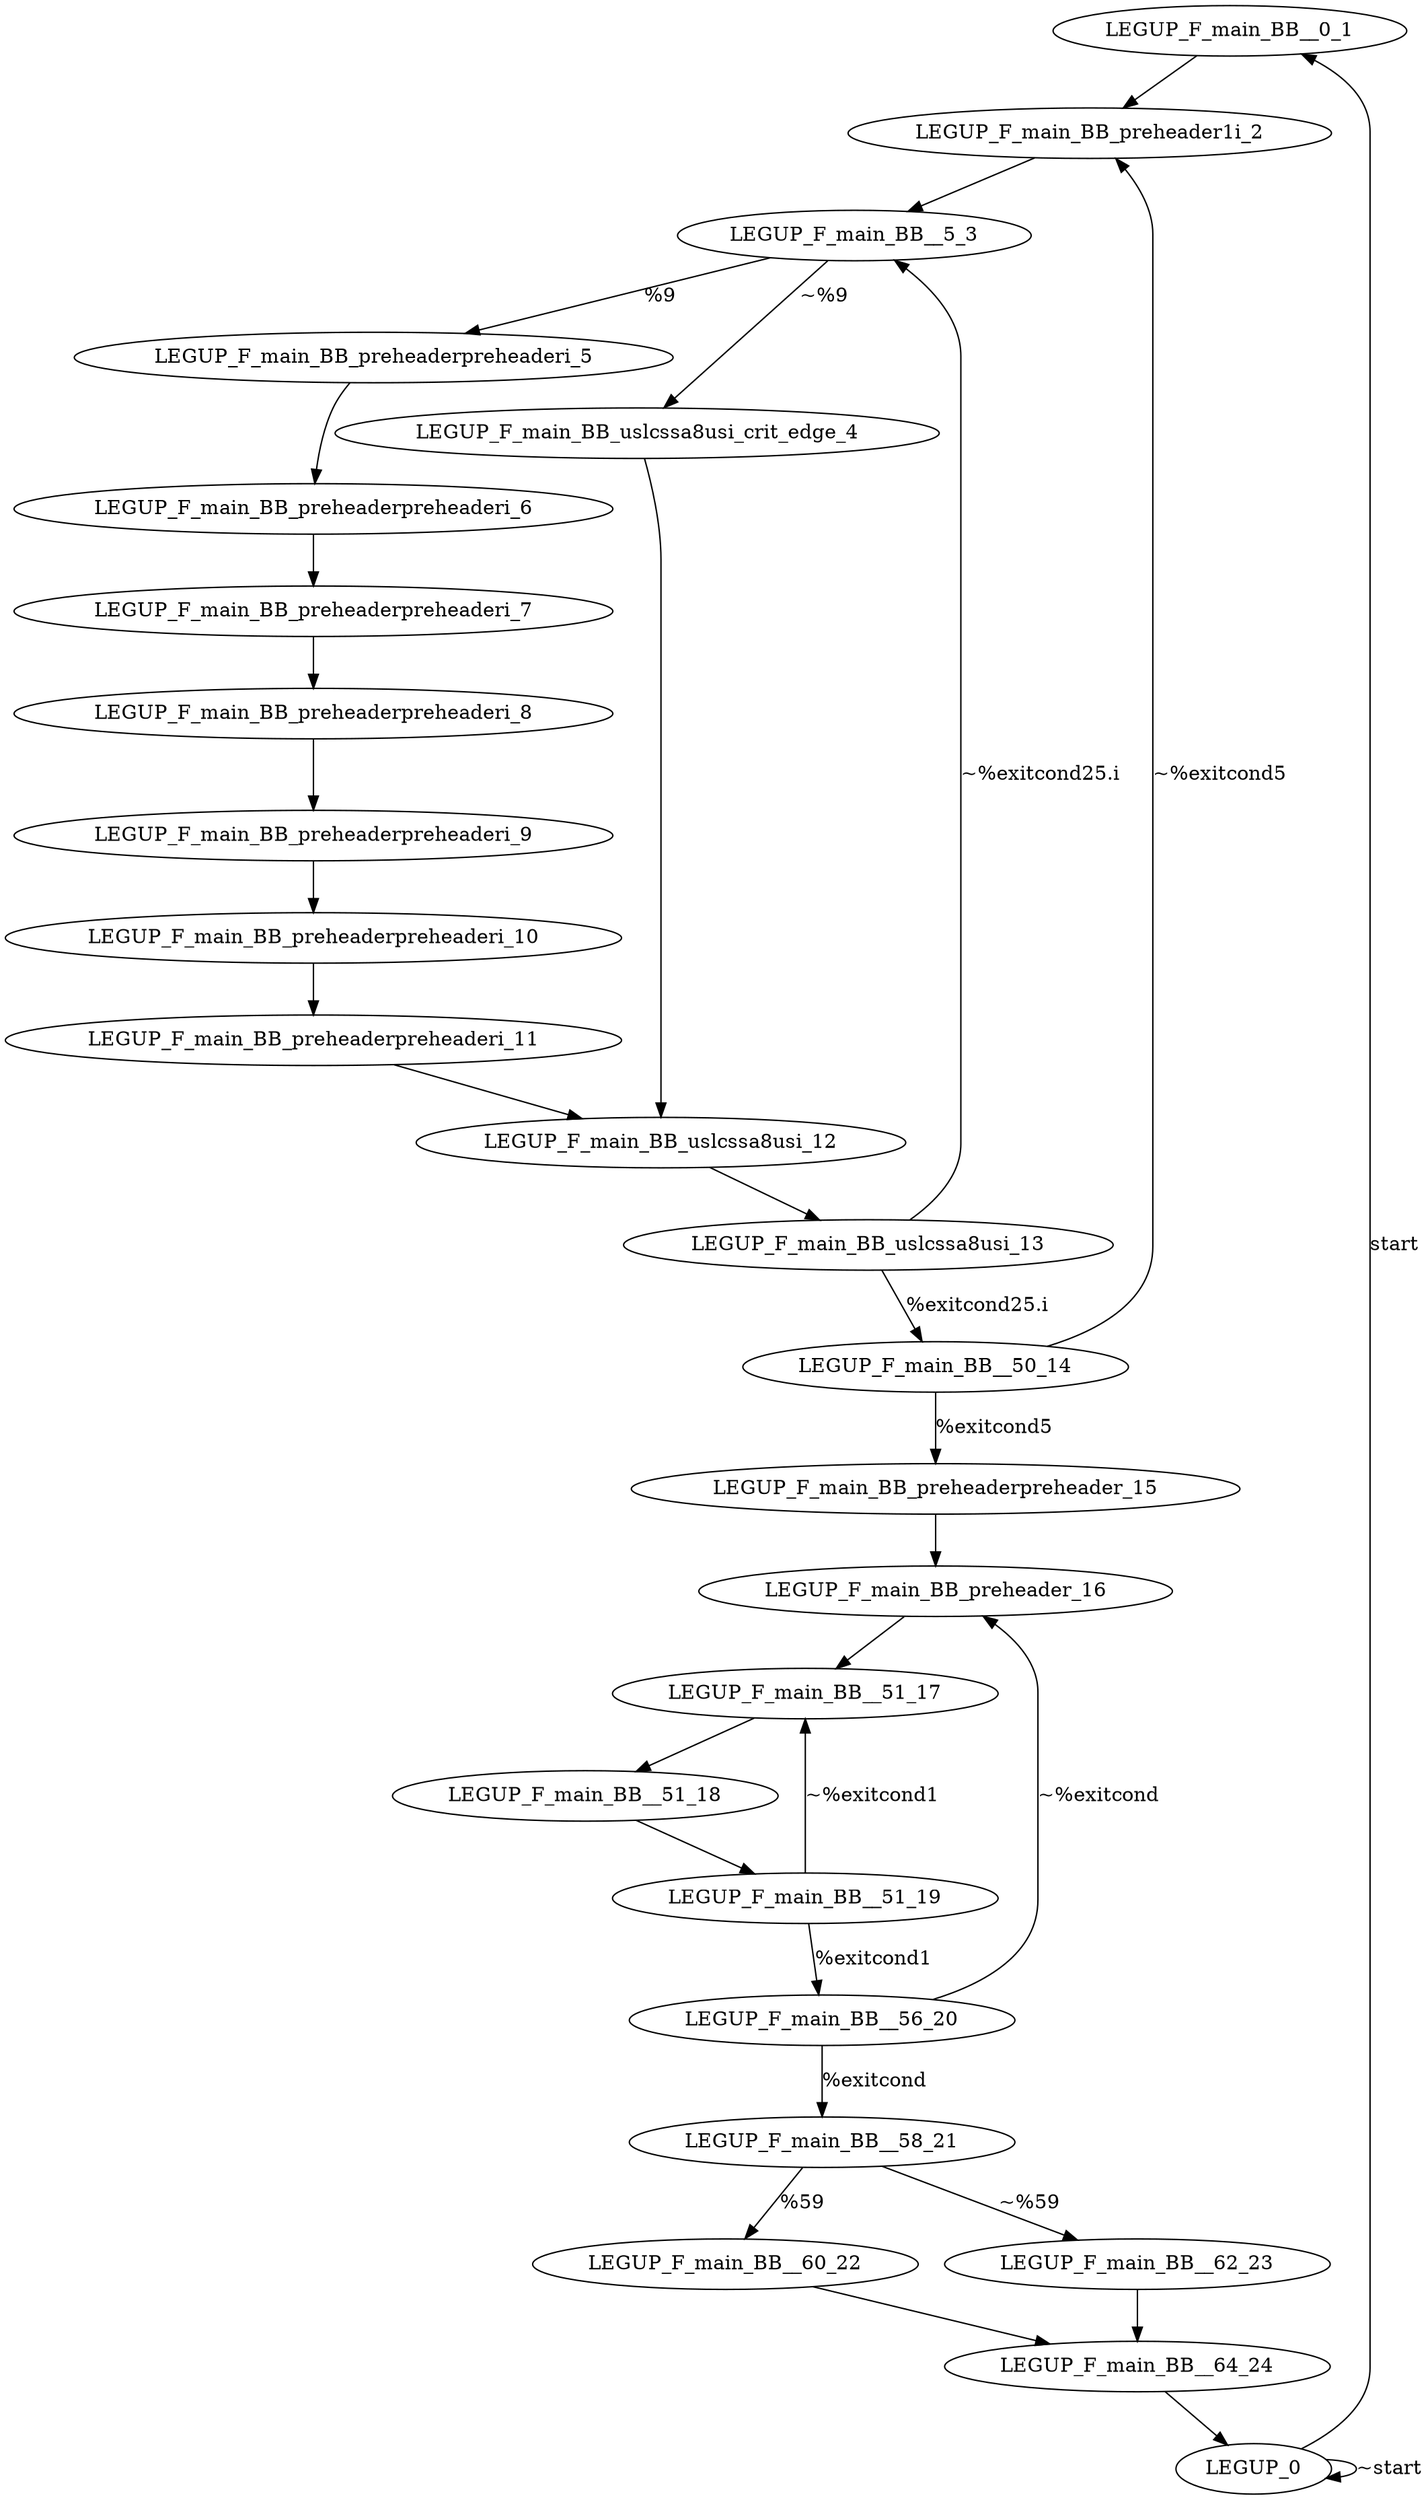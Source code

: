 digraph {
Node0x401a2f0[label="LEGUP_F_main_BB__0_1"];
Node0x401a120[label="LEGUP_0"];
Node0x401a120 -> Node0x401a2f0[label="start"];
Node0x401a120 -> Node0x401a120[label="~start"];
Node0x401a470[label="LEGUP_F_main_BB_preheader1i_2"];
Node0x401a2f0 -> Node0x401a470;
Node0x401a5f0[label="LEGUP_F_main_BB__5_3"];
Node0x401a470 -> Node0x401a5f0;
Node0x401a8f0[label="LEGUP_F_main_BB_preheaderpreheaderi_5"];
Node0x401a5f0 -> Node0x401a8f0[label="%9"];
Node0x401a770[label="LEGUP_F_main_BB_uslcssa8usi_crit_edge_4"];
Node0x401a5f0 -> Node0x401a770[label="~%9"];
Node0x401aa70[label="LEGUP_F_main_BB_uslcssa8usi_12"];
Node0x401a770 -> Node0x401aa70;
Node0x3fe6c40[label="LEGUP_F_main_BB_preheaderpreheaderi_6"];
Node0x401a8f0 -> Node0x3fe6c40;
Node0x3fe6d10[label="LEGUP_F_main_BB_preheaderpreheaderi_7"];
Node0x3fe6c40 -> Node0x3fe6d10;
Node0x3fe6de0[label="LEGUP_F_main_BB_preheaderpreheaderi_8"];
Node0x3fe6d10 -> Node0x3fe6de0;
Node0x3fe6eb0[label="LEGUP_F_main_BB_preheaderpreheaderi_9"];
Node0x3fe6de0 -> Node0x3fe6eb0;
Node0x3ff9a00[label="LEGUP_F_main_BB_preheaderpreheaderi_10"];
Node0x3fe6eb0 -> Node0x3ff9a00;
Node0x3ff9ad0[label="LEGUP_F_main_BB_preheaderpreheaderi_11"];
Node0x3ff9a00 -> Node0x3ff9ad0;
Node0x3ff9ad0 -> Node0x401aa70;
Node0x3ffaba0[label="LEGUP_F_main_BB_uslcssa8usi_13"];
Node0x401aa70 -> Node0x3ffaba0;
Node0x401abc0[label="LEGUP_F_main_BB__50_14"];
Node0x3ffaba0 -> Node0x401abc0[label="%exitcond25.i"];
Node0x3ffaba0 -> Node0x401a5f0[label="~%exitcond25.i"];
Node0x401ad40[label="LEGUP_F_main_BB_preheaderpreheader_15"];
Node0x401abc0 -> Node0x401ad40[label="%exitcond5"];
Node0x401abc0 -> Node0x401a470[label="~%exitcond5"];
Node0x401aec0[label="LEGUP_F_main_BB_preheader_16"];
Node0x401ad40 -> Node0x401aec0;
Node0x401b040[label="LEGUP_F_main_BB__51_17"];
Node0x401aec0 -> Node0x401b040;
Node0x3fe5f20[label="LEGUP_F_main_BB__51_18"];
Node0x401b040 -> Node0x3fe5f20;
Node0x3fe5ff0[label="LEGUP_F_main_BB__51_19"];
Node0x3fe5f20 -> Node0x3fe5ff0;
Node0x401b1c0[label="LEGUP_F_main_BB__56_20"];
Node0x3fe5ff0 -> Node0x401b1c0[label="%exitcond1"];
Node0x3fe5ff0 -> Node0x401b040[label="~%exitcond1"];
Node0x401b340[label="LEGUP_F_main_BB__58_21"];
Node0x401b1c0 -> Node0x401b340[label="%exitcond"];
Node0x401b1c0 -> Node0x401aec0[label="~%exitcond"];
Node0x401b4c0[label="LEGUP_F_main_BB__60_22"];
Node0x401b340 -> Node0x401b4c0[label="%59"];
Node0x401b640[label="LEGUP_F_main_BB__62_23"];
Node0x401b340 -> Node0x401b640[label="~%59"];
Node0x401b7c0[label="LEGUP_F_main_BB__64_24"];
Node0x401b4c0 -> Node0x401b7c0;
Node0x401b640 -> Node0x401b7c0;
Node0x401b7c0 -> Node0x401a120;
}
